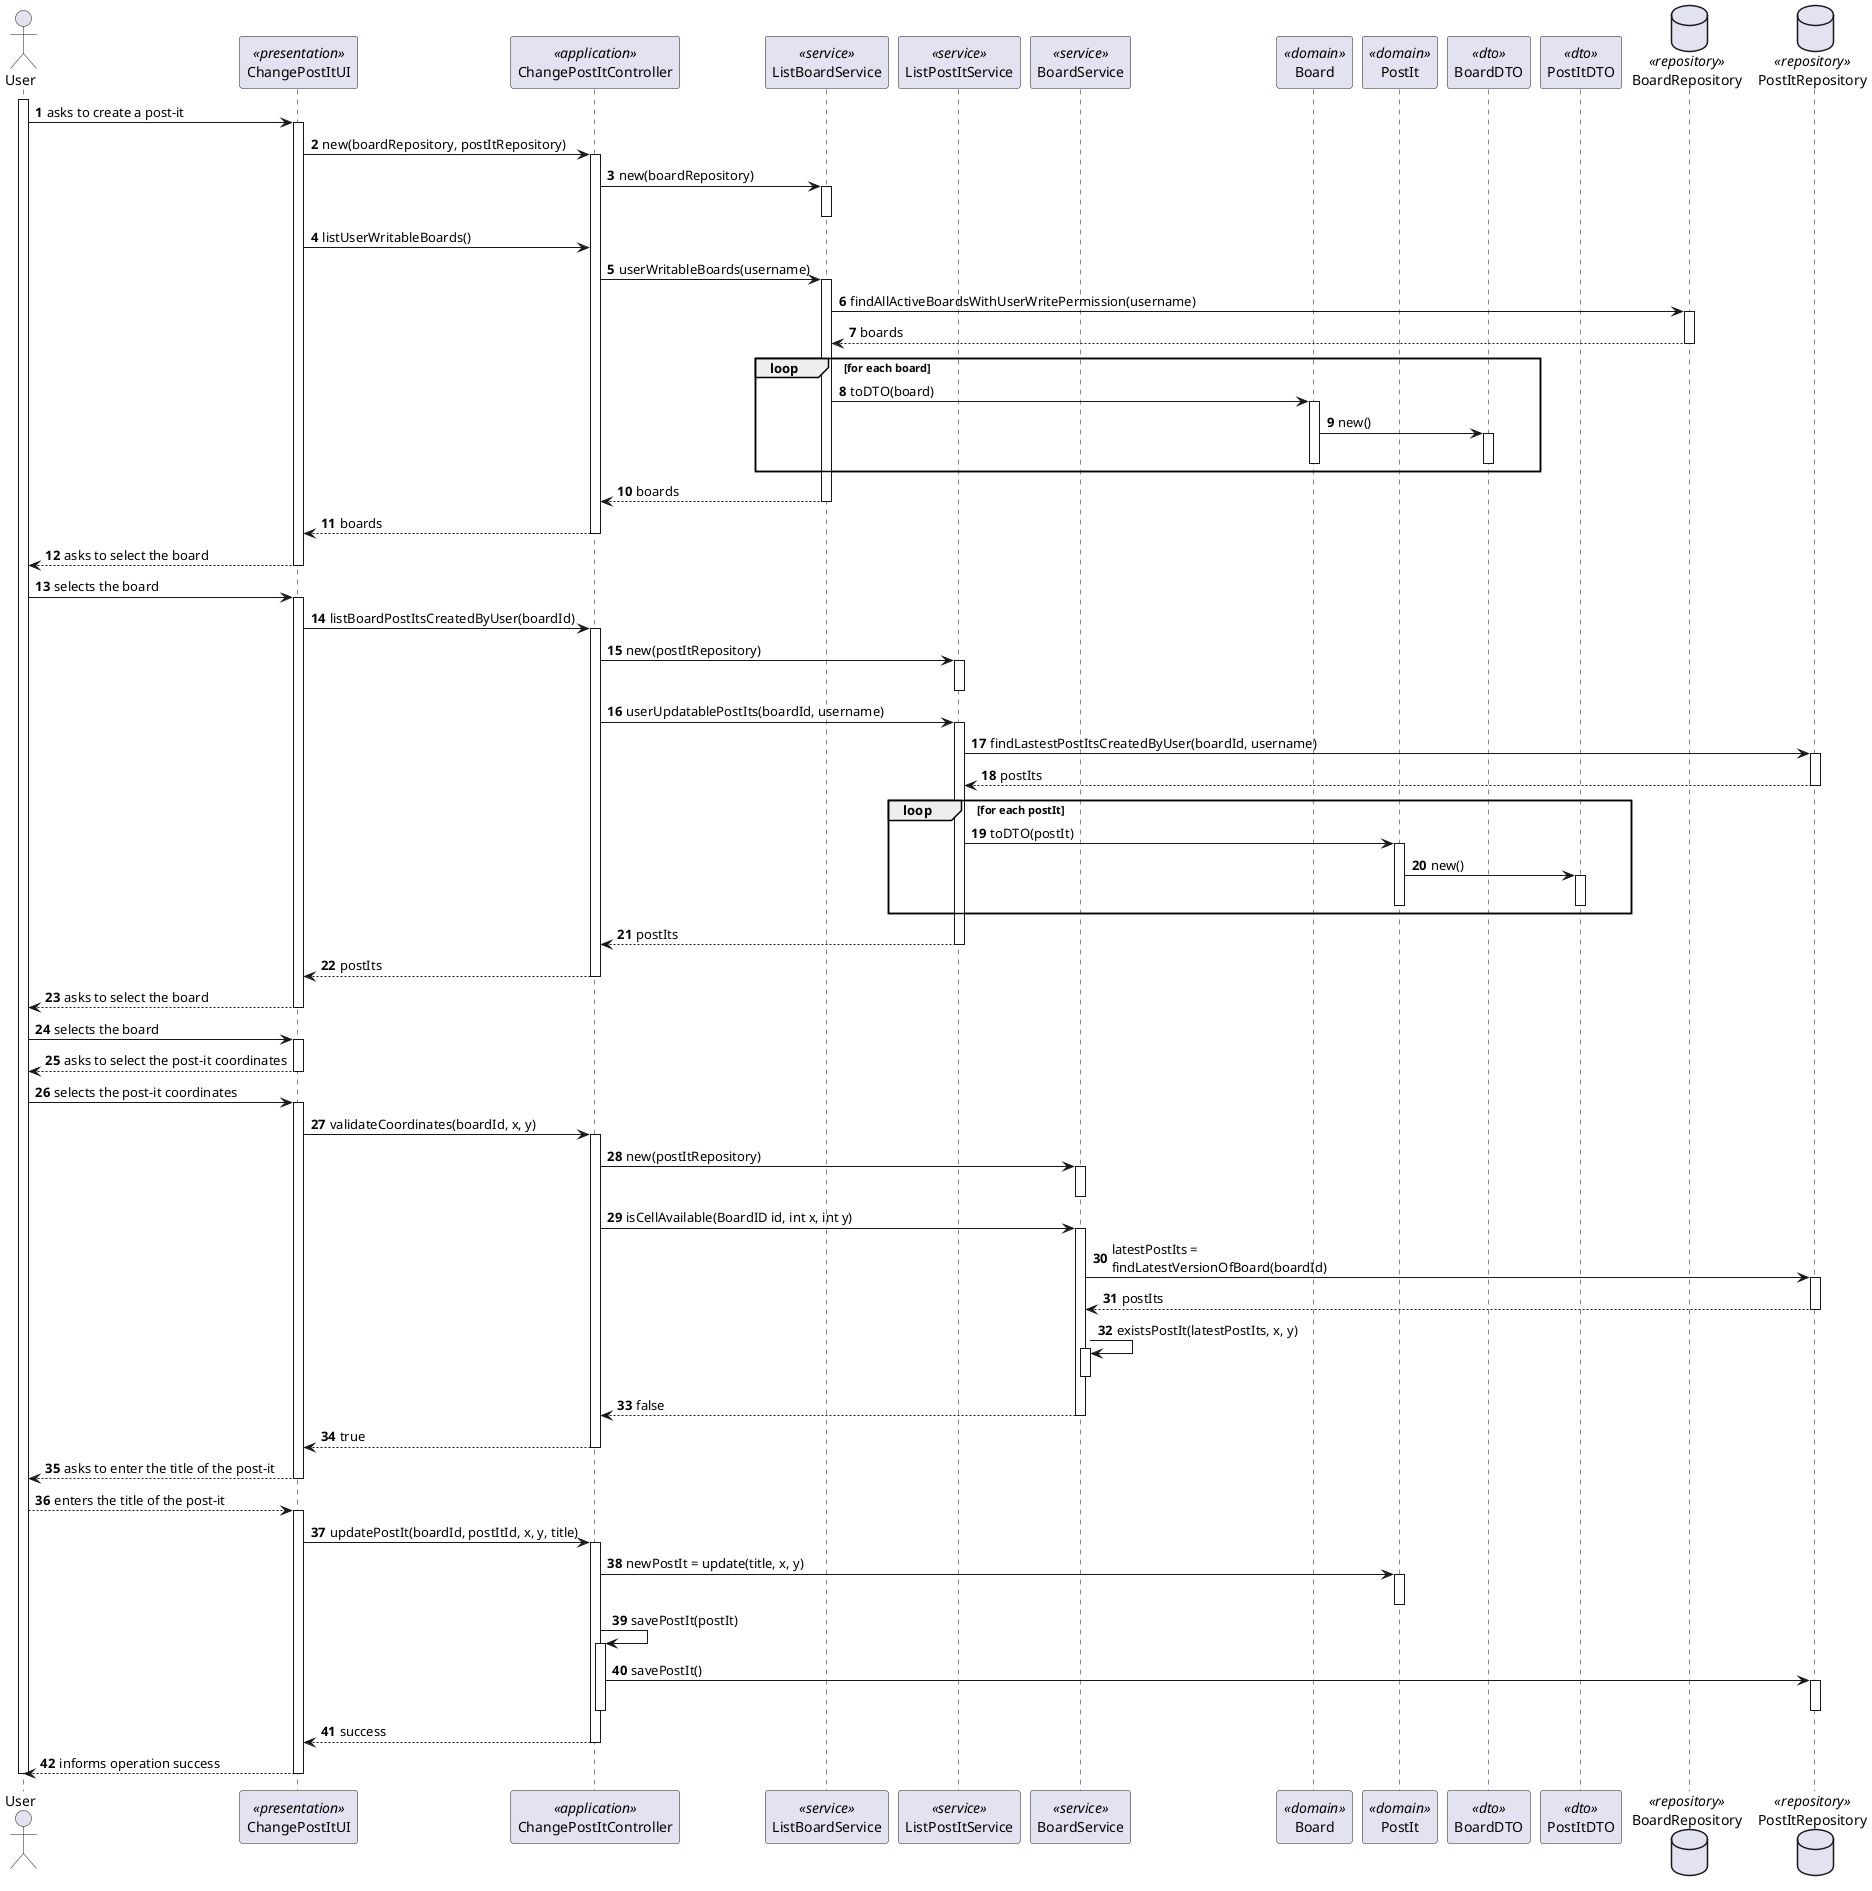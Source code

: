 @startuml US3007_SD
autonumber

actor "User" as M
participant "ChangePostItUI" as UI <<presentation>>
participant "ChangePostItController" as CTRL <<application>>
participant "ListBoardService" as LBSRV <<service>>
participant "ListPostItService" as LPSRV <<service>>
participant "BoardService" as BSRV <<service>>
participant "Board" as B <<domain>>
participant "PostIt" as P <<domain>>
participant "BoardDTO" as BDTO <<dto>>
participant "PostItDTO" as PDTO <<dto>>

database BoardRepository as BREP <<repository>>
database PostItRepository as PREP <<repository>>

activate M

M -> UI : asks to create a post-it
activate UI

UI -> CTRL : new(boardRepository, postItRepository)
activate CTRL
CTRL -> LBSRV : new(boardRepository)
activate LBSRV
deactivate LBSRV
UI -> CTRL : listUserWritableBoards()

CTRL -> LBSRV : userWritableBoards(username)
activate LBSRV
LBSRV -> BREP : findAllActiveBoardsWithUserWritePermission(username)
activate BREP
BREP --> LBSRV : boards
deactivate BREP

loop for each board
  LBSRV -> B : toDTO(board)
  activate B
  B -> BDTO : new()
  activate BDTO
  deactivate BDTO
  deactivate B
end loop

LBSRV --> CTRL : boards
deactivate LBSRV
CTRL --> UI : boards
deactivate CTRL

UI --> M : asks to select the board
deactivate UI

M -> UI : selects the board
activate UI

UI -> CTRL : listBoardPostItsCreatedByUser(boardId)
activate CTRL

CTRL -> LPSRV : new(postItRepository)
activate LPSRV
deactivate LPSRV

CTRL -> LPSRV : userUpdatablePostIts(boardId, username)
activate LPSRV
LPSRV -> PREP : findLastestPostItsCreatedByUser(boardId, username)
activate PREP
PREP --> LPSRV : postIts
deactivate PREP

loop for each postIt
  LPSRV -> P : toDTO(postIt)
  activate P
  P -> PDTO : new()
  activate PDTO
  deactivate PDTO
  deactivate P
end loop

LPSRV --> CTRL : postIts
deactivate LPSRV
CTRL --> UI : postIts
deactivate CTRL

UI --> M : asks to select the board
deactivate UI

M -> UI : selects the board
activate UI


UI --> M : asks to select the post-it coordinates
deactivate UI

M -> UI : selects the post-it coordinates
activate UI
UI -> CTRL : validateCoordinates(boardId, x, y)
activate CTRL
CTRL -> BSRV : new(postItRepository)
activate BSRV
deactivate BSRV

CTRL -> BSRV : isCellAvailable(BoardID id, int x, int y)
activate BSRV
BSRV -> PREP : latestPostIts = \nfindLatestVersionOfBoard(boardId)
activate PREP
PREP --> BSRV : postIts
deactivate PREP

BSRV -> BSRV : existsPostIt(latestPostIts, x, y)
activate BSRV
deactivate BSRV

BSRV --> CTRL : false
deactivate BSRV
CTRL --> UI : true
deactivate CTRL

UI --> M :  asks to enter the title of the post-it
deactivate UI

M --> UI : enters the title of the post-it
activate UI

UI -> CTRL : updatePostIt(boardId, postItId, x, y, title)
activate CTRL

CTRL -> P : newPostIt = update(title, x, y)
activate P
deactivate P

CTRL -> CTRL : savePostIt(postIt)
activate CTRL
CTRL -> PREP : savePostIt()
activate PREP
deactivate PREP
deactivate CTRL


CTRL --> UI : success
deactivate CTRL

UI --> M : informs operation success
deactivate UI




deactivate M

@enduml
